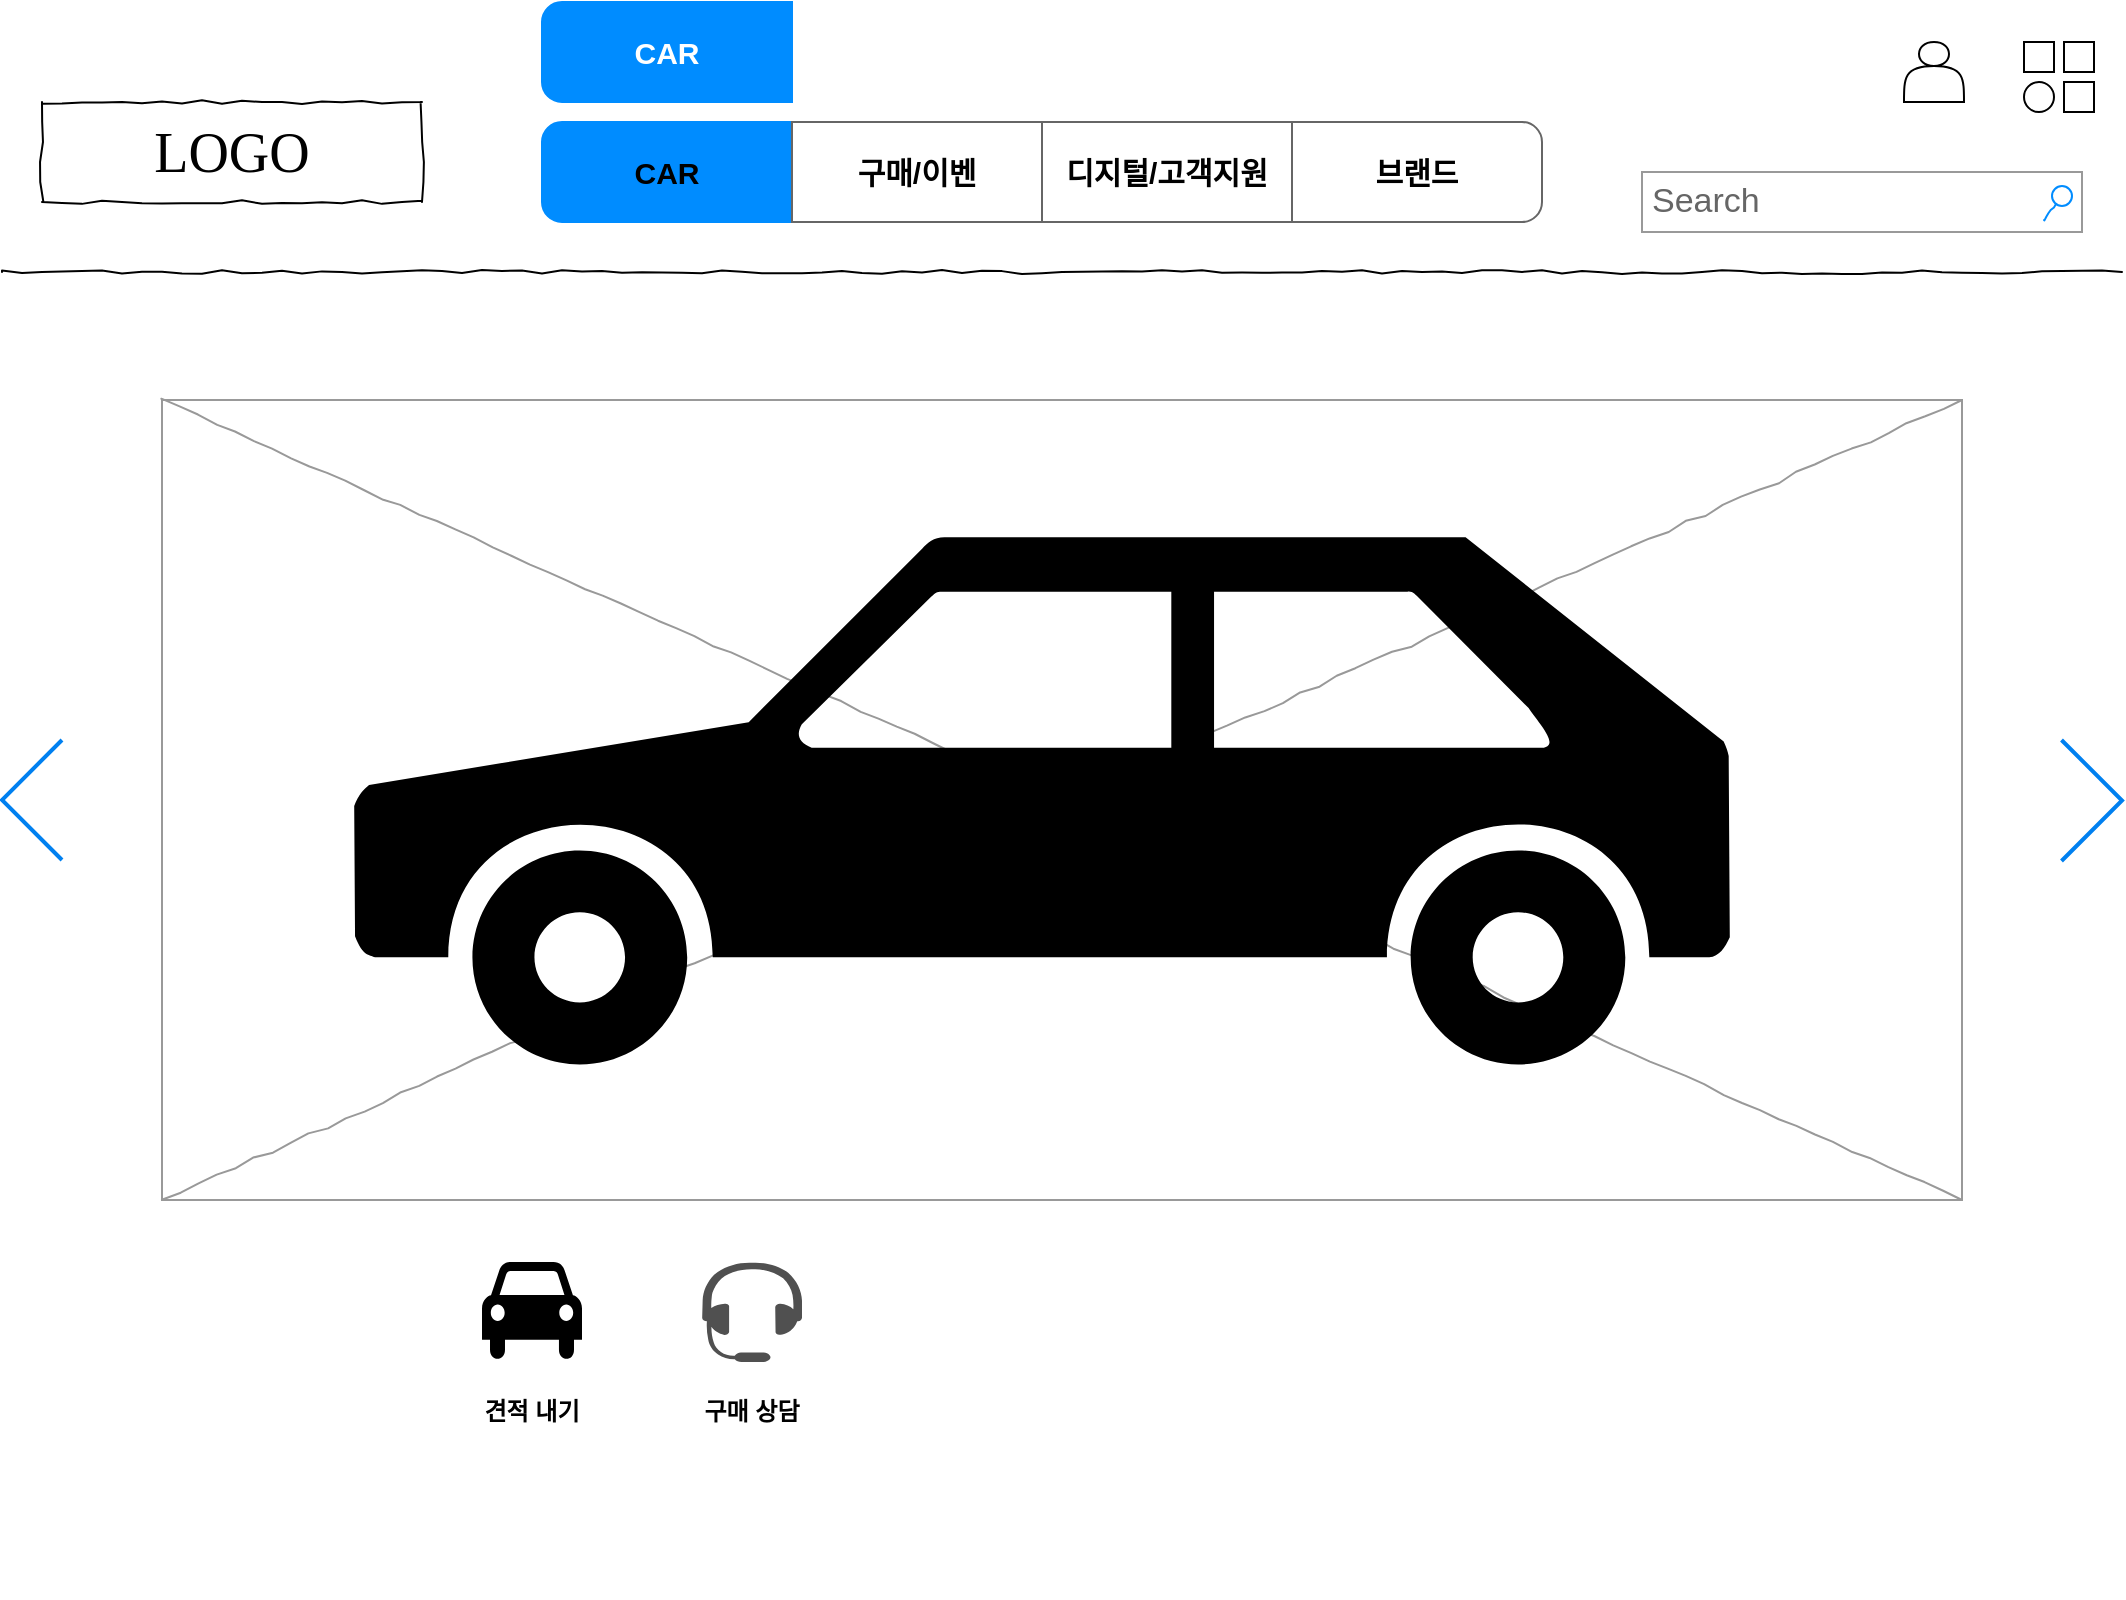 <mxfile version="27.0.9">
  <diagram name="Page-1" id="03018318-947c-dd8e-b7a3-06fadd420f32">
    <mxGraphModel dx="1668" dy="925" grid="1" gridSize="10" guides="1" tooltips="1" connect="1" arrows="1" fold="1" page="1" pageScale="1" pageWidth="1100" pageHeight="850" background="none" math="0" shadow="0">
      <root>
        <mxCell id="0" />
        <mxCell id="1" parent="0" />
        <mxCell id="677b7b8949515195-2" value="LOGO" style="whiteSpace=wrap;html=1;rounded=0;shadow=0;labelBackgroundColor=none;strokeWidth=1;fontFamily=Verdana;fontSize=28;align=center;comic=1;" parent="1" vertex="1">
          <mxGeometry x="40" y="60" width="190" height="50" as="geometry" />
        </mxCell>
        <mxCell id="677b7b8949515195-3" value="Search" style="strokeWidth=1;shadow=0;dashed=0;align=center;html=1;shape=mxgraph.mockup.forms.searchBox;strokeColor=#999999;mainText=;strokeColor2=#008cff;fontColor=#666666;fontSize=17;align=left;spacingLeft=3;rounded=0;labelBackgroundColor=none;comic=1;" parent="1" vertex="1">
          <mxGeometry x="840" y="95" width="220" height="30" as="geometry" />
        </mxCell>
        <mxCell id="677b7b8949515195-9" value="" style="line;strokeWidth=1;html=1;rounded=0;shadow=0;labelBackgroundColor=none;fillColor=none;fontFamily=Verdana;fontSize=14;fontColor=#000000;align=center;comic=1;" parent="1" vertex="1">
          <mxGeometry x="20" y="140" width="1060" height="10" as="geometry" />
        </mxCell>
        <mxCell id="677b7b8949515195-16" value="" style="verticalLabelPosition=bottom;shadow=0;dashed=0;align=center;html=1;verticalAlign=top;strokeWidth=1;shape=mxgraph.mockup.graphics.simpleIcon;strokeColor=#999999;rounded=0;labelBackgroundColor=none;fontFamily=Verdana;fontSize=14;fontColor=#000000;comic=1;" parent="1" vertex="1">
          <mxGeometry x="100" y="209" width="900" height="400" as="geometry" />
        </mxCell>
        <mxCell id="_Ud_N8NHI7See3tPiXJL-2" value="" style="shape=actor;whiteSpace=wrap;html=1;" vertex="1" parent="1">
          <mxGeometry x="971" y="30" width="30" height="30" as="geometry" />
        </mxCell>
        <mxCell id="_Ud_N8NHI7See3tPiXJL-4" value="" style="swimlane;shape=mxgraph.bootstrap.anchor;strokeColor=#666666;fillColor=default;fontColor=default;fontStyle=0;childLayout=stackLayout;horizontal=0;startSize=0;horizontalStack=1;resizeParent=1;resizeParentMax=0;resizeLast=0;collapsible=0;marginBottom=0;whiteSpace=wrap;html=1;" vertex="1" parent="1">
          <mxGeometry x="290" y="70" width="500" height="50" as="geometry" />
        </mxCell>
        <mxCell id="_Ud_N8NHI7See3tPiXJL-5" value="CAR" style="text;strokeColor=light-dark(#008CFF, #959595);align=center;verticalAlign=middle;spacingLeft=10;spacingRight=10;overflow=hidden;points=[[0,0.5],[1,0.5]];portConstraint=eastwest;rotatable=0;whiteSpace=wrap;html=1;shape=mxgraph.mockup.leftButton;rSize=10;fillColor=light-dark(#008CFF, #121212);fontColor=default;fontSize=15;fontStyle=1;" vertex="1" parent="_Ud_N8NHI7See3tPiXJL-4">
          <mxGeometry width="125" height="50" as="geometry" />
        </mxCell>
        <mxCell id="_Ud_N8NHI7See3tPiXJL-6" value="구매/이벤" style="text;strokeColor=inherit;align=center;verticalAlign=middle;spacingLeft=10;spacingRight=10;overflow=hidden;points=[[0,0.5],[1,0.5]];portConstraint=eastwest;rotatable=0;whiteSpace=wrap;html=1;rSize=5;fillColor=inherit;fontColor=inherit;fontSize=15;fontStyle=1;" vertex="1" parent="_Ud_N8NHI7See3tPiXJL-4">
          <mxGeometry x="125" width="125" height="50" as="geometry" />
        </mxCell>
        <mxCell id="_Ud_N8NHI7See3tPiXJL-7" value="&lt;font&gt;디지털/고객지원&lt;/font&gt;" style="text;strokeColor=inherit;align=center;verticalAlign=middle;spacingLeft=10;spacingRight=10;overflow=hidden;points=[[0,0.5],[1,0.5]];portConstraint=eastwest;rotatable=0;whiteSpace=wrap;html=1;rSize=5;fillColor=inherit;fontColor=inherit;fontSize=15;fontStyle=1;" vertex="1" parent="_Ud_N8NHI7See3tPiXJL-4">
          <mxGeometry x="250" width="125" height="50" as="geometry" />
        </mxCell>
        <mxCell id="_Ud_N8NHI7See3tPiXJL-8" value="브랜드" style="text;strokeColor=inherit;align=center;verticalAlign=middle;spacingLeft=10;spacingRight=10;overflow=hidden;points=[[0,0.5],[1,0.5]];portConstraint=eastwest;rotatable=0;whiteSpace=wrap;html=1;shape=mxgraph.mockup.rightButton;rSize=10;fillColor=inherit;fontColor=inherit;fontSize=15;fontStyle=1;" vertex="1" parent="_Ud_N8NHI7See3tPiXJL-4">
          <mxGeometry x="375" width="125" height="50" as="geometry" />
        </mxCell>
        <mxCell id="_Ud_N8NHI7See3tPiXJL-20" value="" style="group" vertex="1" connectable="0" parent="1">
          <mxGeometry x="1031" y="30" width="35" height="35" as="geometry" />
        </mxCell>
        <mxCell id="_Ud_N8NHI7See3tPiXJL-15" value="" style="whiteSpace=wrap;html=1;aspect=fixed;strokeColor=default;align=center;verticalAlign=top;fontFamily=Helvetica;fontSize=12;fontColor=default;labelBackgroundColor=light-dark(#FFFFFF,#FFFFFF);fillColor=default;" vertex="1" parent="_Ud_N8NHI7See3tPiXJL-20">
          <mxGeometry width="15" height="15" as="geometry" />
        </mxCell>
        <mxCell id="_Ud_N8NHI7See3tPiXJL-17" value="" style="whiteSpace=wrap;html=1;aspect=fixed;strokeColor=default;align=center;verticalAlign=top;fontFamily=Helvetica;fontSize=12;fontColor=default;labelBackgroundColor=light-dark(#FFFFFF,#FFFFFF);fillColor=default;" vertex="1" parent="_Ud_N8NHI7See3tPiXJL-20">
          <mxGeometry x="20" y="20" width="15" height="15" as="geometry" />
        </mxCell>
        <mxCell id="_Ud_N8NHI7See3tPiXJL-18" value="" style="ellipse;whiteSpace=wrap;html=1;aspect=fixed;strokeColor=default;align=center;verticalAlign=top;fontFamily=Helvetica;fontSize=12;fontColor=default;labelBackgroundColor=light-dark(#FFFFFF,#FFFFFF);fillColor=default;" vertex="1" parent="_Ud_N8NHI7See3tPiXJL-20">
          <mxGeometry y="20" width="15" height="15" as="geometry" />
        </mxCell>
        <mxCell id="_Ud_N8NHI7See3tPiXJL-19" value="" style="whiteSpace=wrap;html=1;aspect=fixed;strokeColor=default;align=center;verticalAlign=top;fontFamily=Helvetica;fontSize=12;fontColor=default;labelBackgroundColor=light-dark(#FFFFFF,#FFFFFF);fillColor=default;" vertex="1" parent="_Ud_N8NHI7See3tPiXJL-20">
          <mxGeometry x="20" width="15" height="15" as="geometry" />
        </mxCell>
        <mxCell id="_Ud_N8NHI7See3tPiXJL-23" value="" style="html=1;verticalLabelPosition=bottom;labelBackgroundColor=#ffffff;verticalAlign=top;shadow=0;dashed=0;strokeWidth=2;shape=mxgraph.ios7.misc.left;strokeColor=#0080f0;align=center;fontFamily=Helvetica;fontSize=12;fontColor=default;fillColor=default;" vertex="1" parent="1">
          <mxGeometry x="20" y="379" width="30" height="60" as="geometry" />
        </mxCell>
        <mxCell id="_Ud_N8NHI7See3tPiXJL-24" value="" style="html=1;verticalLabelPosition=bottom;labelBackgroundColor=#ffffff;verticalAlign=top;shadow=0;dashed=0;strokeWidth=2;shape=mxgraph.ios7.misc.right;strokeColor=#0080f0;align=center;fontFamily=Helvetica;fontSize=12;fontColor=default;fillColor=default;" vertex="1" parent="1">
          <mxGeometry x="1049.75" y="379" width="30.25" height="60.5" as="geometry" />
        </mxCell>
        <mxCell id="_Ud_N8NHI7See3tPiXJL-27" value="" style="shape=mxgraph.signs.transportation.car_3;html=1;pointerEvents=1;fillColor=#000000;strokeColor=none;verticalLabelPosition=bottom;verticalAlign=top;align=center;fontFamily=Helvetica;fontSize=12;fontColor=default;labelBackgroundColor=light-dark(#FFFFFF,#FFFFFF);" vertex="1" parent="1">
          <mxGeometry x="196.1" y="277.25" width="687.8" height="264" as="geometry" />
        </mxCell>
        <mxCell id="_Ud_N8NHI7See3tPiXJL-29" value="CAR" style="text;strokeColor=#008CFF;align=center;verticalAlign=middle;spacingLeft=10;spacingRight=10;overflow=hidden;points=[[0,0.5],[1,0.5]];portConstraint=eastwest;rotatable=0;whiteSpace=wrap;html=1;shape=mxgraph.mockup.leftButton;rSize=10;fillColor=#008CFF;fontColor=#ffffff;fontSize=15;fontStyle=1;" vertex="1" parent="1">
          <mxGeometry x="290" y="10" width="125" height="50" as="geometry" />
        </mxCell>
        <mxCell id="_Ud_N8NHI7See3tPiXJL-30" value="" style="shape=mxgraph.signs.transportation.car_4;html=1;pointerEvents=1;fillColor=#000000;strokeColor=none;verticalLabelPosition=bottom;verticalAlign=top;align=center;fontFamily=Helvetica;fontSize=12;fontColor=default;labelBackgroundColor=light-dark(#FFFFFF,#FFFFFF);" vertex="1" parent="1">
          <mxGeometry x="260" y="640" width="50" height="50" as="geometry" />
        </mxCell>
        <mxCell id="_Ud_N8NHI7See3tPiXJL-31" value="견적 내기" style="text;strokeColor=none;align=center;fillColor=none;html=1;verticalAlign=middle;whiteSpace=wrap;rounded=0;fontFamily=Helvetica;fontSize=12;fontColor=default;labelBackgroundColor=none;fontStyle=1" vertex="1" parent="1">
          <mxGeometry x="255" y="700" width="60" height="30" as="geometry" />
        </mxCell>
        <mxCell id="_Ud_N8NHI7See3tPiXJL-32" value="" style="sketch=0;pointerEvents=1;shadow=0;dashed=0;html=1;strokeColor=none;fillColor=light-dark(#505050, #ffffff);labelPosition=center;verticalLabelPosition=bottom;verticalAlign=top;outlineConnect=0;align=center;shape=mxgraph.office.devices.headset;fontFamily=Helvetica;fontSize=12;fontColor=default;labelBackgroundColor=light-dark(#FFFFFF,#FFFFFF);" vertex="1" parent="1">
          <mxGeometry x="370" y="640" width="50" height="50" as="geometry" />
        </mxCell>
        <mxCell id="_Ud_N8NHI7See3tPiXJL-33" value="구매 상담" style="text;strokeColor=none;align=center;fillColor=none;html=1;verticalAlign=middle;whiteSpace=wrap;rounded=0;fontFamily=Helvetica;fontSize=12;fontColor=default;labelBackgroundColor=none;fontStyle=1" vertex="1" parent="1">
          <mxGeometry x="365" y="700" width="60" height="30" as="geometry" />
        </mxCell>
        <mxCell id="_Ud_N8NHI7See3tPiXJL-36" value="" style="shape=image;html=1;verticalAlign=top;verticalLabelPosition=bottom;labelBackgroundColor=#ffffff;imageAspect=0;aspect=fixed;image=https://cdn0.iconfinder.com/data/icons/evericons-24px-vol-2/24/gift-128.png;strokeColor=default;align=center;fontFamily=Helvetica;fontSize=12;fontColor=default;fillColor=default;imageBackground=none;imageBorder=none;" vertex="1" parent="1">
          <mxGeometry x="700" y="680" width="128" height="128" as="geometry" />
        </mxCell>
      </root>
    </mxGraphModel>
  </diagram>
</mxfile>
